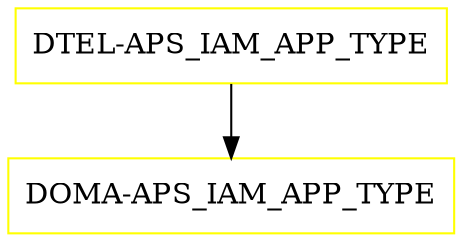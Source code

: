 digraph G {
  "DTEL-APS_IAM_APP_TYPE" [shape=box,color=yellow];
  "DOMA-APS_IAM_APP_TYPE" [shape=box,color=yellow,URL="./DOMA_APS_IAM_APP_TYPE.html"];
  "DTEL-APS_IAM_APP_TYPE" -> "DOMA-APS_IAM_APP_TYPE";
}
